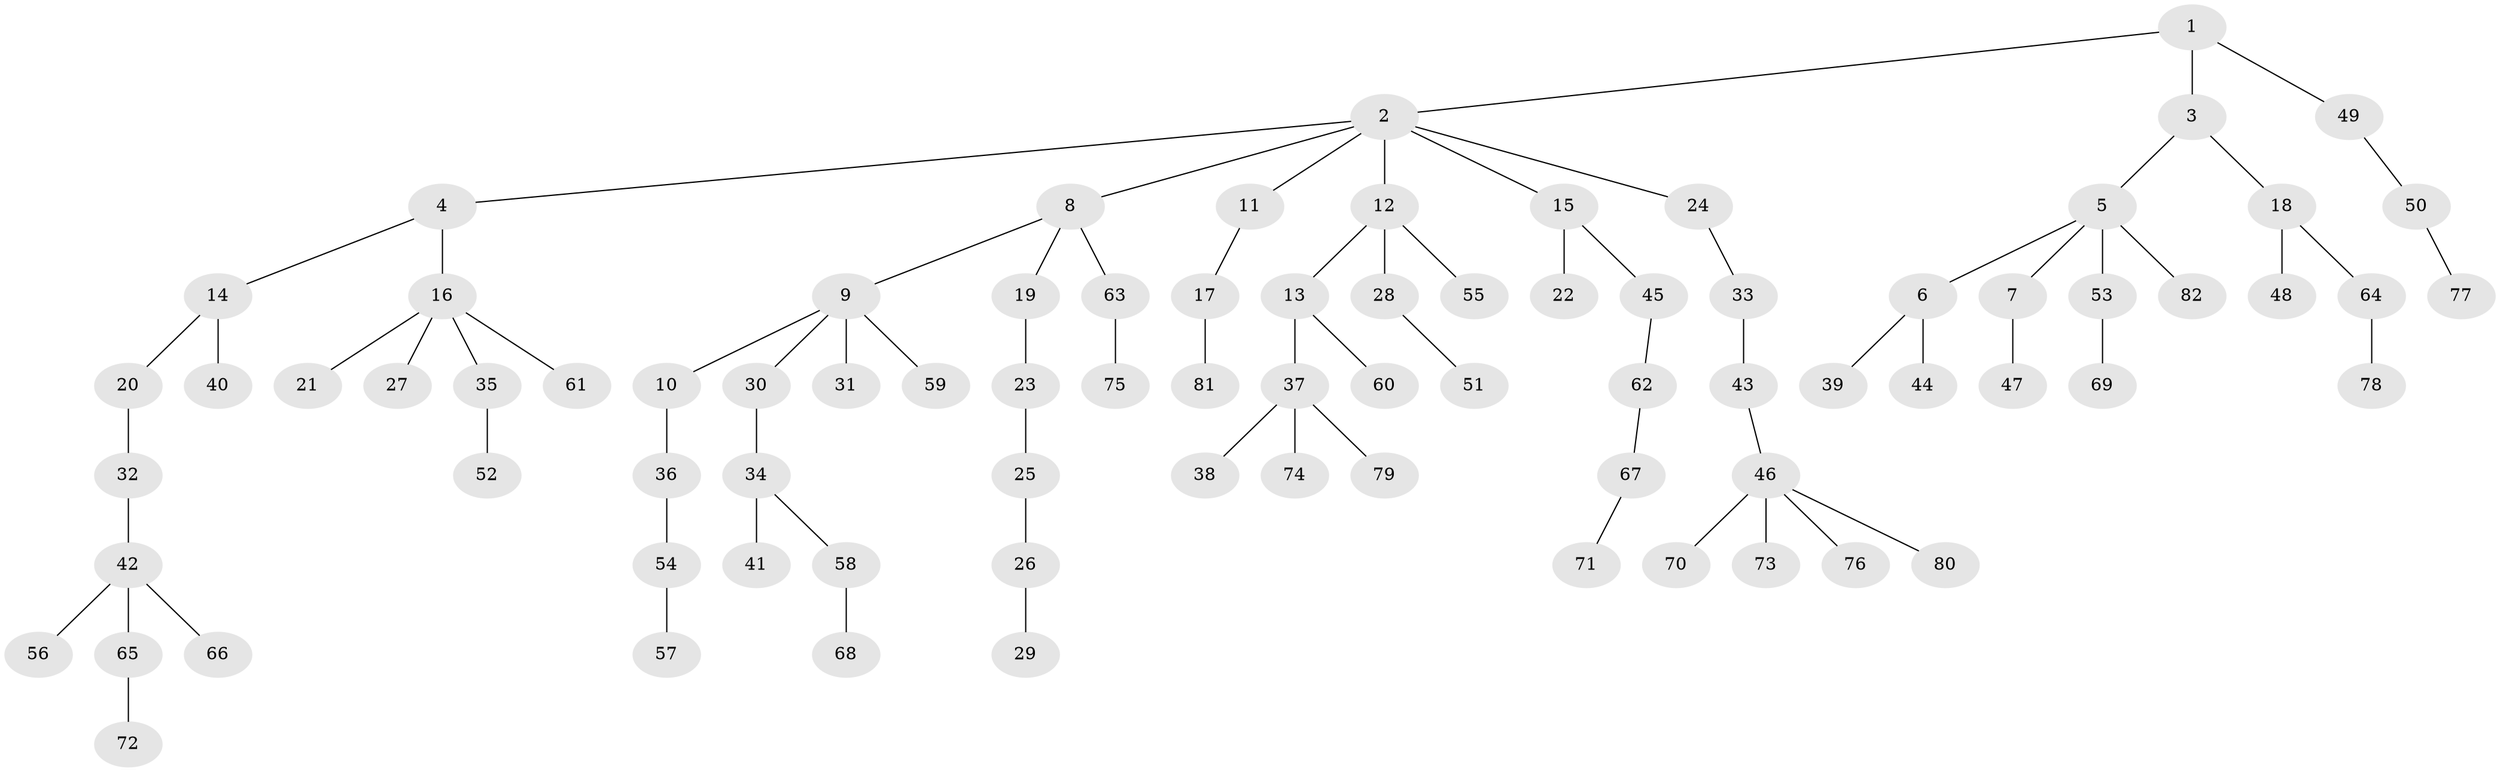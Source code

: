// coarse degree distribution, {8: 0.017241379310344827, 4: 0.10344827586206896, 3: 0.06896551724137931, 5: 0.034482758620689655, 2: 0.25862068965517243, 1: 0.5172413793103449}
// Generated by graph-tools (version 1.1) at 2025/42/03/06/25 10:42:04]
// undirected, 82 vertices, 81 edges
graph export_dot {
graph [start="1"]
  node [color=gray90,style=filled];
  1;
  2;
  3;
  4;
  5;
  6;
  7;
  8;
  9;
  10;
  11;
  12;
  13;
  14;
  15;
  16;
  17;
  18;
  19;
  20;
  21;
  22;
  23;
  24;
  25;
  26;
  27;
  28;
  29;
  30;
  31;
  32;
  33;
  34;
  35;
  36;
  37;
  38;
  39;
  40;
  41;
  42;
  43;
  44;
  45;
  46;
  47;
  48;
  49;
  50;
  51;
  52;
  53;
  54;
  55;
  56;
  57;
  58;
  59;
  60;
  61;
  62;
  63;
  64;
  65;
  66;
  67;
  68;
  69;
  70;
  71;
  72;
  73;
  74;
  75;
  76;
  77;
  78;
  79;
  80;
  81;
  82;
  1 -- 2;
  1 -- 3;
  1 -- 49;
  2 -- 4;
  2 -- 8;
  2 -- 11;
  2 -- 12;
  2 -- 15;
  2 -- 24;
  3 -- 5;
  3 -- 18;
  4 -- 14;
  4 -- 16;
  5 -- 6;
  5 -- 7;
  5 -- 53;
  5 -- 82;
  6 -- 39;
  6 -- 44;
  7 -- 47;
  8 -- 9;
  8 -- 19;
  8 -- 63;
  9 -- 10;
  9 -- 30;
  9 -- 31;
  9 -- 59;
  10 -- 36;
  11 -- 17;
  12 -- 13;
  12 -- 28;
  12 -- 55;
  13 -- 37;
  13 -- 60;
  14 -- 20;
  14 -- 40;
  15 -- 22;
  15 -- 45;
  16 -- 21;
  16 -- 27;
  16 -- 35;
  16 -- 61;
  17 -- 81;
  18 -- 48;
  18 -- 64;
  19 -- 23;
  20 -- 32;
  23 -- 25;
  24 -- 33;
  25 -- 26;
  26 -- 29;
  28 -- 51;
  30 -- 34;
  32 -- 42;
  33 -- 43;
  34 -- 41;
  34 -- 58;
  35 -- 52;
  36 -- 54;
  37 -- 38;
  37 -- 74;
  37 -- 79;
  42 -- 56;
  42 -- 65;
  42 -- 66;
  43 -- 46;
  45 -- 62;
  46 -- 70;
  46 -- 73;
  46 -- 76;
  46 -- 80;
  49 -- 50;
  50 -- 77;
  53 -- 69;
  54 -- 57;
  58 -- 68;
  62 -- 67;
  63 -- 75;
  64 -- 78;
  65 -- 72;
  67 -- 71;
}
